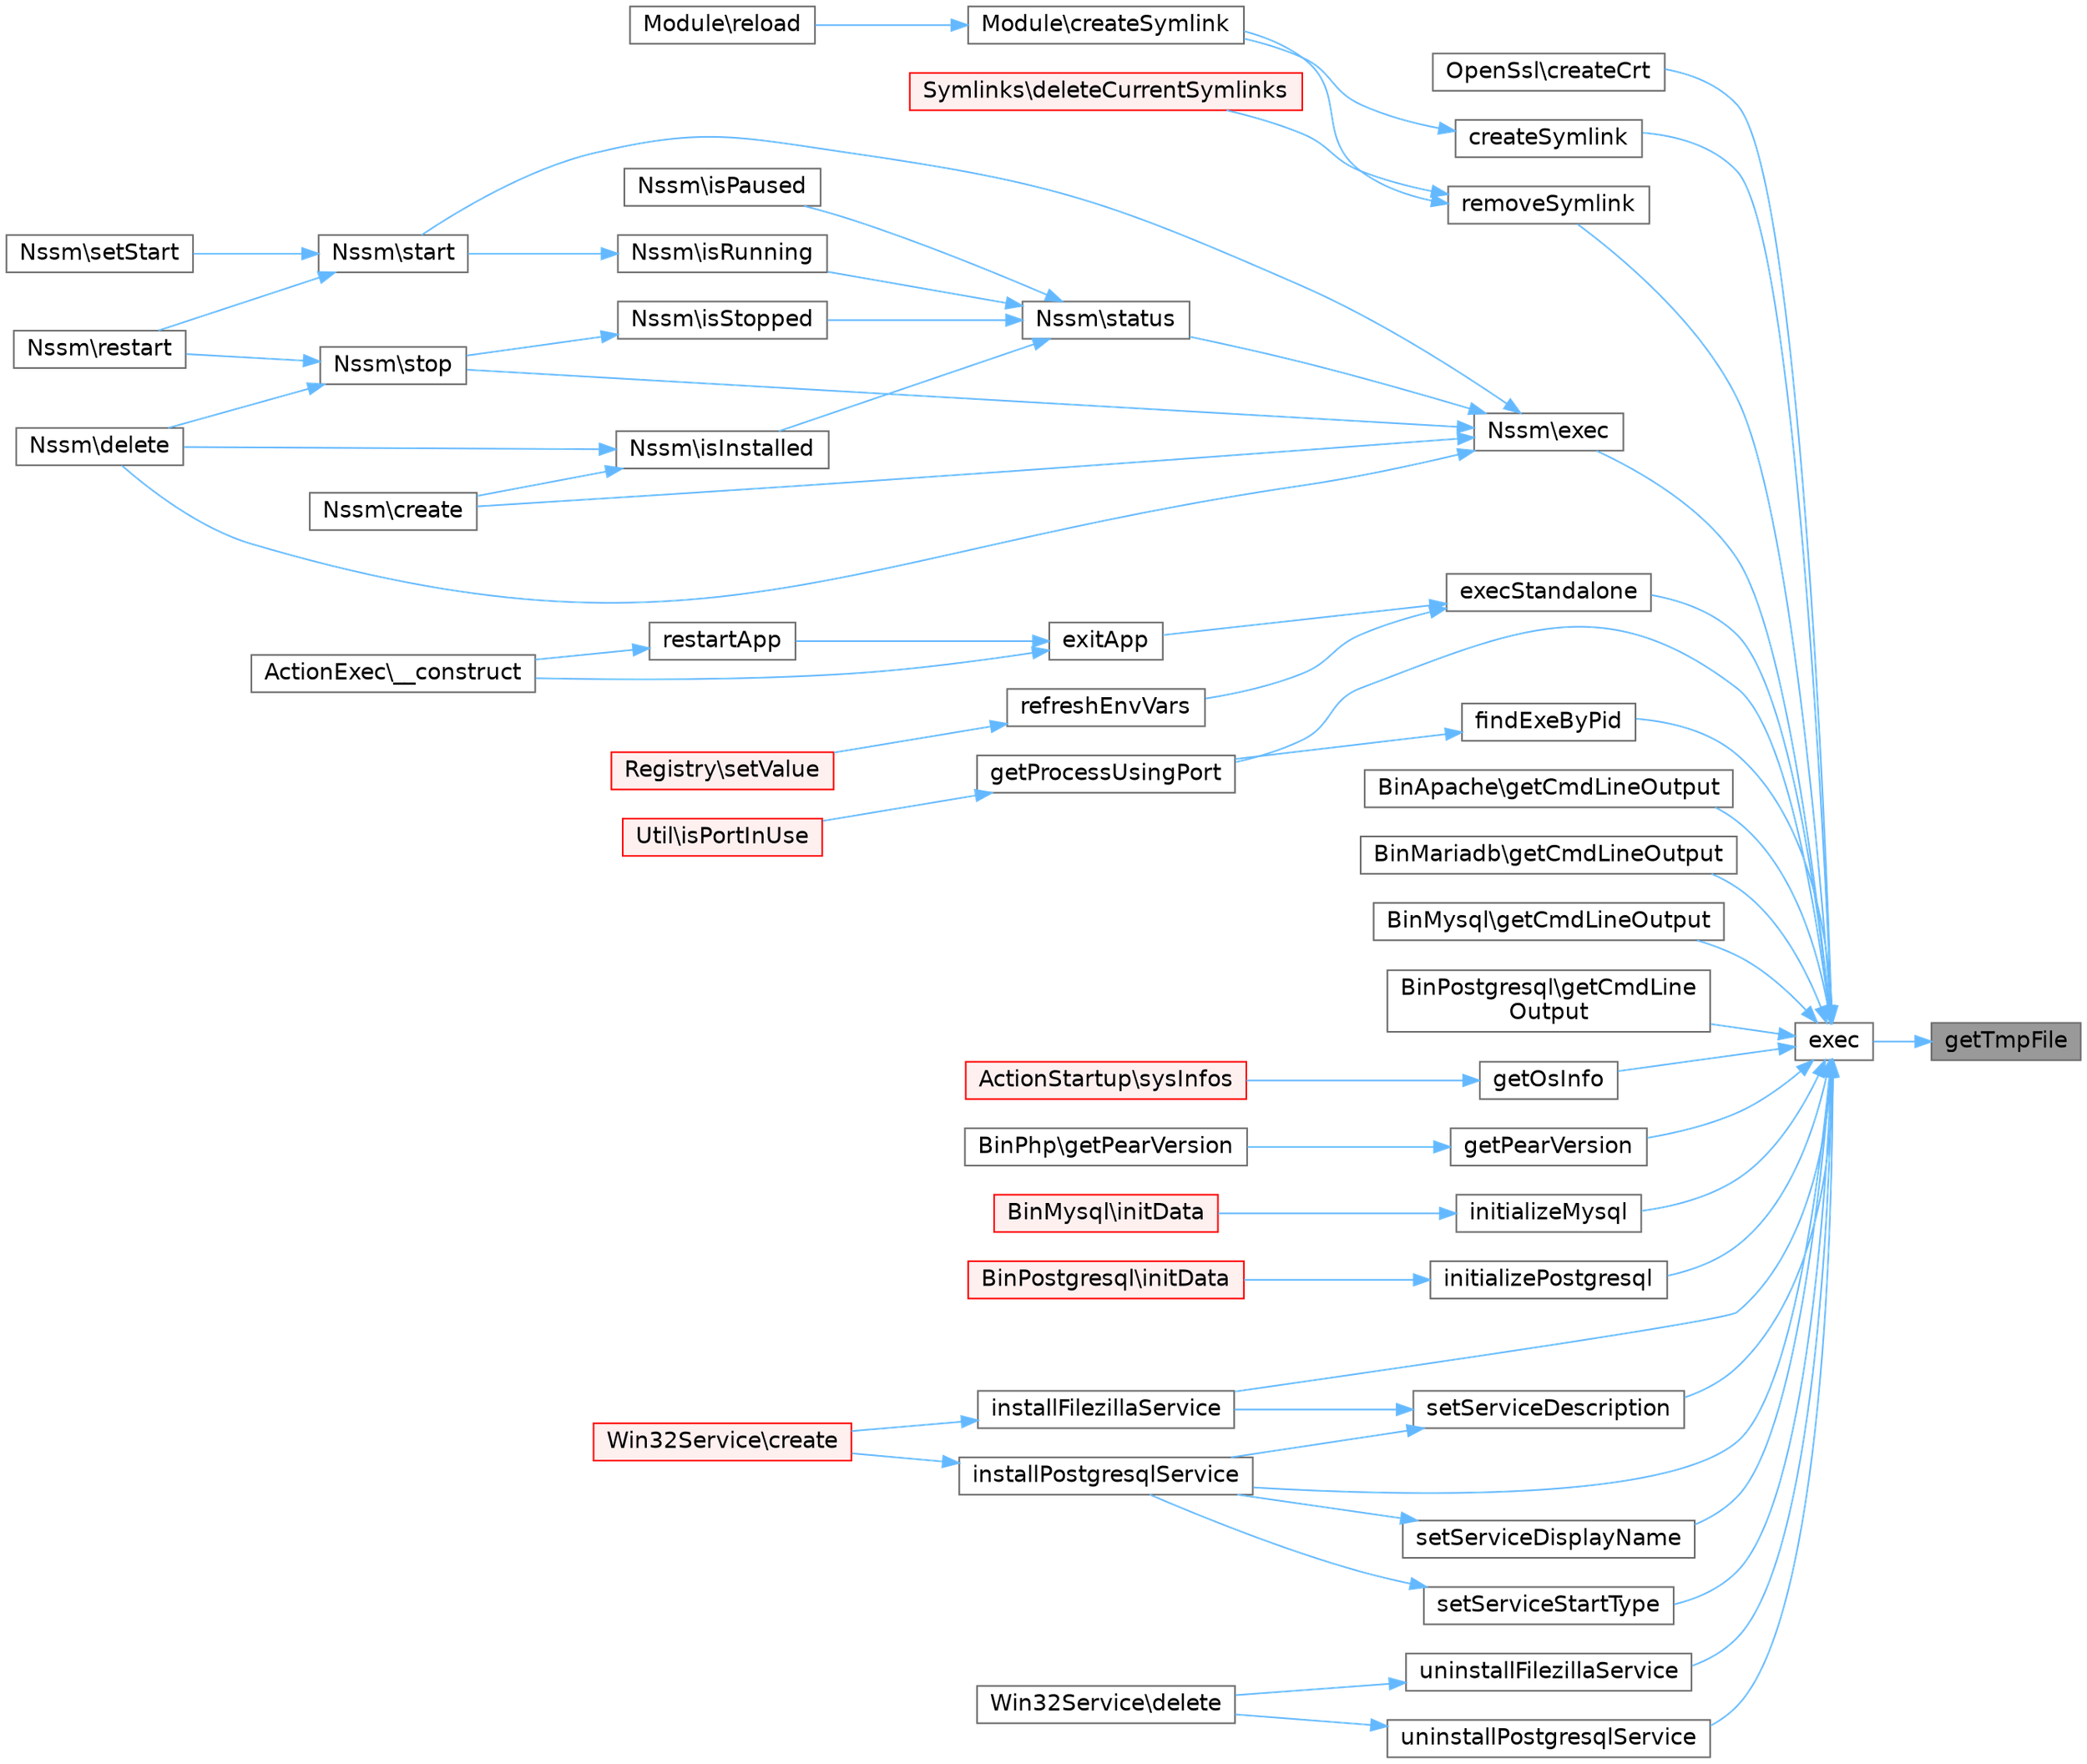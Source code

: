 digraph "getTmpFile"
{
 // LATEX_PDF_SIZE
  bgcolor="transparent";
  edge [fontname=Helvetica,fontsize=14,labelfontname=Helvetica,labelfontsize=14];
  node [fontname=Helvetica,fontsize=14,shape=box,height=0.2,width=0.4];
  rankdir="RL";
  Node1 [id="Node000001",label="getTmpFile",height=0.2,width=0.4,color="gray40", fillcolor="grey60", style="filled", fontcolor="black",tooltip=" "];
  Node1 -> Node2 [id="edge1_Node000001_Node000002",dir="back",color="steelblue1",style="solid",tooltip=" "];
  Node2 [id="Node000002",label="exec",height=0.2,width=0.4,color="grey40", fillcolor="white", style="filled",URL="$da/dbb/classBatch.html#aee2bd91e3b020c299c87d3b9457421cc",tooltip=" "];
  Node2 -> Node3 [id="edge2_Node000002_Node000003",dir="back",color="steelblue1",style="solid",tooltip=" "];
  Node3 [id="Node000003",label="OpenSsl\\createCrt",height=0.2,width=0.4,color="grey40", fillcolor="white", style="filled",URL="$db/d46/classOpenSsl.html#a55abe545574ebe853ae39930a2d84d9e",tooltip=" "];
  Node2 -> Node4 [id="edge3_Node000002_Node000004",dir="back",color="steelblue1",style="solid",tooltip=" "];
  Node4 [id="Node000004",label="createSymlink",height=0.2,width=0.4,color="grey40", fillcolor="white", style="filled",URL="$da/dbb/classBatch.html#ac4b9f1fcd90a2b32cd962376d5734119",tooltip=" "];
  Node4 -> Node5 [id="edge4_Node000004_Node000005",dir="back",color="steelblue1",style="solid",tooltip=" "];
  Node5 [id="Node000005",label="Module\\createSymlink",height=0.2,width=0.4,color="grey40", fillcolor="white", style="filled",URL="$d3/d9c/classModule.html#a3b7d910692a21073c89f0b25218e1f0f",tooltip=" "];
  Node5 -> Node6 [id="edge5_Node000005_Node000006",dir="back",color="steelblue1",style="solid",tooltip=" "];
  Node6 [id="Node000006",label="Module\\reload",height=0.2,width=0.4,color="grey40", fillcolor="white", style="filled",URL="$d3/d9c/classModule.html#abcf741f558ed8382bf163307e1a4e71d",tooltip=" "];
  Node2 -> Node7 [id="edge6_Node000002_Node000007",dir="back",color="steelblue1",style="solid",tooltip=" "];
  Node7 [id="Node000007",label="Nssm\\exec",height=0.2,width=0.4,color="grey40", fillcolor="white", style="filled",URL="$d3/d93/classNssm.html#a7066aa3944351f1f2690682182b0ec07",tooltip=" "];
  Node7 -> Node8 [id="edge7_Node000007_Node000008",dir="back",color="steelblue1",style="solid",tooltip=" "];
  Node8 [id="Node000008",label="Nssm\\create",height=0.2,width=0.4,color="grey40", fillcolor="white", style="filled",URL="$d3/d93/classNssm.html#a435e7d7525d4bcd0ed5e34a469f3adf6",tooltip=" "];
  Node7 -> Node9 [id="edge8_Node000007_Node000009",dir="back",color="steelblue1",style="solid",tooltip=" "];
  Node9 [id="Node000009",label="Nssm\\delete",height=0.2,width=0.4,color="grey40", fillcolor="white", style="filled",URL="$d3/d93/classNssm.html#a13bdffdd926f26b825ea57066334ff01",tooltip=" "];
  Node7 -> Node10 [id="edge9_Node000007_Node000010",dir="back",color="steelblue1",style="solid",tooltip=" "];
  Node10 [id="Node000010",label="Nssm\\start",height=0.2,width=0.4,color="grey40", fillcolor="white", style="filled",URL="$d3/d93/classNssm.html#af8fa59992209e36dccb3eefb0f75531f",tooltip=" "];
  Node10 -> Node11 [id="edge10_Node000010_Node000011",dir="back",color="steelblue1",style="solid",tooltip=" "];
  Node11 [id="Node000011",label="Nssm\\restart",height=0.2,width=0.4,color="grey40", fillcolor="white", style="filled",URL="$d3/d93/classNssm.html#ac8de9e38ce27c87f710dff42a13455cf",tooltip=" "];
  Node10 -> Node12 [id="edge11_Node000010_Node000012",dir="back",color="steelblue1",style="solid",tooltip=" "];
  Node12 [id="Node000012",label="Nssm\\setStart",height=0.2,width=0.4,color="grey40", fillcolor="white", style="filled",URL="$d3/d93/classNssm.html#a07ba918b59084b54116db0a896b27509",tooltip=" "];
  Node7 -> Node13 [id="edge12_Node000007_Node000013",dir="back",color="steelblue1",style="solid",tooltip=" "];
  Node13 [id="Node000013",label="Nssm\\status",height=0.2,width=0.4,color="grey40", fillcolor="white", style="filled",URL="$d3/d93/classNssm.html#a707975ef4ff1104de9ebc7b1c66a194e",tooltip=" "];
  Node13 -> Node14 [id="edge13_Node000013_Node000014",dir="back",color="steelblue1",style="solid",tooltip=" "];
  Node14 [id="Node000014",label="Nssm\\isInstalled",height=0.2,width=0.4,color="grey40", fillcolor="white", style="filled",URL="$d3/d93/classNssm.html#aed5400933aebc8d6b364a68b19664d1f",tooltip=" "];
  Node14 -> Node8 [id="edge14_Node000014_Node000008",dir="back",color="steelblue1",style="solid",tooltip=" "];
  Node14 -> Node9 [id="edge15_Node000014_Node000009",dir="back",color="steelblue1",style="solid",tooltip=" "];
  Node13 -> Node15 [id="edge16_Node000013_Node000015",dir="back",color="steelblue1",style="solid",tooltip=" "];
  Node15 [id="Node000015",label="Nssm\\isPaused",height=0.2,width=0.4,color="grey40", fillcolor="white", style="filled",URL="$d3/d93/classNssm.html#a753c75a39f0c5e861d1eb0083646d9d5",tooltip=" "];
  Node13 -> Node16 [id="edge17_Node000013_Node000016",dir="back",color="steelblue1",style="solid",tooltip=" "];
  Node16 [id="Node000016",label="Nssm\\isRunning",height=0.2,width=0.4,color="grey40", fillcolor="white", style="filled",URL="$d3/d93/classNssm.html#ad7e54aa55e82e9be1428d9fa8eb559a5",tooltip=" "];
  Node16 -> Node10 [id="edge18_Node000016_Node000010",dir="back",color="steelblue1",style="solid",tooltip=" "];
  Node13 -> Node17 [id="edge19_Node000013_Node000017",dir="back",color="steelblue1",style="solid",tooltip=" "];
  Node17 [id="Node000017",label="Nssm\\isStopped",height=0.2,width=0.4,color="grey40", fillcolor="white", style="filled",URL="$d3/d93/classNssm.html#aaf3350830f5be65c2a8521c0c937c73c",tooltip=" "];
  Node17 -> Node18 [id="edge20_Node000017_Node000018",dir="back",color="steelblue1",style="solid",tooltip=" "];
  Node18 [id="Node000018",label="Nssm\\stop",height=0.2,width=0.4,color="grey40", fillcolor="white", style="filled",URL="$d3/d93/classNssm.html#a8b6fc76a620d7557d06e9a11a9ffb509",tooltip=" "];
  Node18 -> Node9 [id="edge21_Node000018_Node000009",dir="back",color="steelblue1",style="solid",tooltip=" "];
  Node18 -> Node11 [id="edge22_Node000018_Node000011",dir="back",color="steelblue1",style="solid",tooltip=" "];
  Node7 -> Node18 [id="edge23_Node000007_Node000018",dir="back",color="steelblue1",style="solid",tooltip=" "];
  Node2 -> Node19 [id="edge24_Node000002_Node000019",dir="back",color="steelblue1",style="solid",tooltip=" "];
  Node19 [id="Node000019",label="execStandalone",height=0.2,width=0.4,color="grey40", fillcolor="white", style="filled",URL="$da/dbb/classBatch.html#a871fd22dab90ef1499e2eae9f2c73377",tooltip=" "];
  Node19 -> Node20 [id="edge25_Node000019_Node000020",dir="back",color="steelblue1",style="solid",tooltip=" "];
  Node20 [id="Node000020",label="exitApp",height=0.2,width=0.4,color="grey40", fillcolor="white", style="filled",URL="$da/dbb/classBatch.html#aca27f962f806f8bce07383b0b0b60a39",tooltip=" "];
  Node20 -> Node21 [id="edge26_Node000020_Node000021",dir="back",color="steelblue1",style="solid",tooltip=" "];
  Node21 [id="Node000021",label="ActionExec\\__construct",height=0.2,width=0.4,color="grey40", fillcolor="white", style="filled",URL="$db/d8f/classActionExec.html#a57b60b4976a2c5d1e40f2d11aa72aa7d",tooltip=" "];
  Node20 -> Node22 [id="edge27_Node000020_Node000022",dir="back",color="steelblue1",style="solid",tooltip=" "];
  Node22 [id="Node000022",label="restartApp",height=0.2,width=0.4,color="grey40", fillcolor="white", style="filled",URL="$da/dbb/classBatch.html#aec4e90053a1b80c468077e8f76544b8f",tooltip=" "];
  Node22 -> Node21 [id="edge28_Node000022_Node000021",dir="back",color="steelblue1",style="solid",tooltip=" "];
  Node19 -> Node23 [id="edge29_Node000019_Node000023",dir="back",color="steelblue1",style="solid",tooltip=" "];
  Node23 [id="Node000023",label="refreshEnvVars",height=0.2,width=0.4,color="grey40", fillcolor="white", style="filled",URL="$da/dbb/classBatch.html#aa8268b8c76a2192b53246868f9d8676f",tooltip=" "];
  Node23 -> Node24 [id="edge30_Node000023_Node000024",dir="back",color="steelblue1",style="solid",tooltip=" "];
  Node24 [id="Node000024",label="Registry\\setValue",height=0.2,width=0.4,color="red", fillcolor="#FFF0F0", style="filled",URL="$db/d0d/classRegistry.html#a9050261e000314acbf283becdf1a610b",tooltip=" "];
  Node2 -> Node28 [id="edge31_Node000002_Node000028",dir="back",color="steelblue1",style="solid",tooltip=" "];
  Node28 [id="Node000028",label="findExeByPid",height=0.2,width=0.4,color="grey40", fillcolor="white", style="filled",URL="$da/dbb/classBatch.html#affa163da5118bee1ebaf70e3f5605114",tooltip=" "];
  Node28 -> Node29 [id="edge32_Node000028_Node000029",dir="back",color="steelblue1",style="solid",tooltip=" "];
  Node29 [id="Node000029",label="getProcessUsingPort",height=0.2,width=0.4,color="grey40", fillcolor="white", style="filled",URL="$da/dbb/classBatch.html#a81b09a654f73c8954934b6202a480c47",tooltip=" "];
  Node29 -> Node30 [id="edge33_Node000029_Node000030",dir="back",color="steelblue1",style="solid",tooltip=" "];
  Node30 [id="Node000030",label="Util\\isPortInUse",height=0.2,width=0.4,color="red", fillcolor="#FFF0F0", style="filled",URL="$d6/de4/classUtil.html#a997ef76d56e91536a41ef5735682cf73",tooltip=" "];
  Node2 -> Node50 [id="edge34_Node000002_Node000050",dir="back",color="steelblue1",style="solid",tooltip=" "];
  Node50 [id="Node000050",label="BinApache\\getCmdLineOutput",height=0.2,width=0.4,color="grey40", fillcolor="white", style="filled",URL="$d9/d6c/classBinApache.html#a57b46970f89977bc5f86f5283523c6e4",tooltip=" "];
  Node2 -> Node51 [id="edge35_Node000002_Node000051",dir="back",color="steelblue1",style="solid",tooltip=" "];
  Node51 [id="Node000051",label="BinMariadb\\getCmdLineOutput",height=0.2,width=0.4,color="grey40", fillcolor="white", style="filled",URL="$d4/d8f/classBinMariadb.html#a57b46970f89977bc5f86f5283523c6e4",tooltip=" "];
  Node2 -> Node52 [id="edge36_Node000002_Node000052",dir="back",color="steelblue1",style="solid",tooltip=" "];
  Node52 [id="Node000052",label="BinMysql\\getCmdLineOutput",height=0.2,width=0.4,color="grey40", fillcolor="white", style="filled",URL="$d6/d88/classBinMysql.html#a57b46970f89977bc5f86f5283523c6e4",tooltip=" "];
  Node2 -> Node53 [id="edge37_Node000002_Node000053",dir="back",color="steelblue1",style="solid",tooltip=" "];
  Node53 [id="Node000053",label="BinPostgresql\\getCmdLine\lOutput",height=0.2,width=0.4,color="grey40", fillcolor="white", style="filled",URL="$dc/db9/classBinPostgresql.html#a57b46970f89977bc5f86f5283523c6e4",tooltip=" "];
  Node2 -> Node54 [id="edge38_Node000002_Node000054",dir="back",color="steelblue1",style="solid",tooltip=" "];
  Node54 [id="Node000054",label="getOsInfo",height=0.2,width=0.4,color="grey40", fillcolor="white", style="filled",URL="$da/dbb/classBatch.html#acb64073a1268b459e5b303c71e9b52b3",tooltip=" "];
  Node54 -> Node55 [id="edge39_Node000054_Node000055",dir="back",color="steelblue1",style="solid",tooltip=" "];
  Node55 [id="Node000055",label="ActionStartup\\sysInfos",height=0.2,width=0.4,color="red", fillcolor="#FFF0F0", style="filled",URL="$d1/db8/classActionStartup.html#a333745edd5a01a42f6ead886fc34ea9d",tooltip=" "];
  Node2 -> Node56 [id="edge40_Node000002_Node000056",dir="back",color="steelblue1",style="solid",tooltip=" "];
  Node56 [id="Node000056",label="getPearVersion",height=0.2,width=0.4,color="grey40", fillcolor="white", style="filled",URL="$da/dbb/classBatch.html#adf55f7b8d0fe647b57ada791ee9eb414",tooltip=" "];
  Node56 -> Node57 [id="edge41_Node000056_Node000057",dir="back",color="steelblue1",style="solid",tooltip=" "];
  Node57 [id="Node000057",label="BinPhp\\getPearVersion",height=0.2,width=0.4,color="grey40", fillcolor="white", style="filled",URL="$dc/db3/classBinPhp.html#af5327abfcb89f70136991ce3bce70ead",tooltip=" "];
  Node2 -> Node29 [id="edge42_Node000002_Node000029",dir="back",color="steelblue1",style="solid",tooltip=" "];
  Node2 -> Node58 [id="edge43_Node000002_Node000058",dir="back",color="steelblue1",style="solid",tooltip=" "];
  Node58 [id="Node000058",label="initializeMysql",height=0.2,width=0.4,color="grey40", fillcolor="white", style="filled",URL="$da/dbb/classBatch.html#ab770ebd59c187f7d798546c4171ca91e",tooltip=" "];
  Node58 -> Node59 [id="edge44_Node000058_Node000059",dir="back",color="steelblue1",style="solid",tooltip=" "];
  Node59 [id="Node000059",label="BinMysql\\initData",height=0.2,width=0.4,color="red", fillcolor="#FFF0F0", style="filled",URL="$d6/d88/classBinMysql.html#aa05a4373abe82c67a1f6812ef28800ff",tooltip=" "];
  Node2 -> Node62 [id="edge45_Node000002_Node000062",dir="back",color="steelblue1",style="solid",tooltip=" "];
  Node62 [id="Node000062",label="initializePostgresql",height=0.2,width=0.4,color="grey40", fillcolor="white", style="filled",URL="$da/dbb/classBatch.html#a7e2bd3172f8a3f58d079810cf9e8e275",tooltip=" "];
  Node62 -> Node63 [id="edge46_Node000062_Node000063",dir="back",color="steelblue1",style="solid",tooltip=" "];
  Node63 [id="Node000063",label="BinPostgresql\\initData",height=0.2,width=0.4,color="red", fillcolor="#FFF0F0", style="filled",URL="$dc/db9/classBinPostgresql.html#a39eaff72da8a04ade377c086ddc3e0a3",tooltip=" "];
  Node2 -> Node66 [id="edge47_Node000002_Node000066",dir="back",color="steelblue1",style="solid",tooltip=" "];
  Node66 [id="Node000066",label="installFilezillaService",height=0.2,width=0.4,color="grey40", fillcolor="white", style="filled",URL="$da/dbb/classBatch.html#af07347734a89c0b4a44625a66edc42b9",tooltip=" "];
  Node66 -> Node67 [id="edge48_Node000066_Node000067",dir="back",color="steelblue1",style="solid",tooltip=" "];
  Node67 [id="Node000067",label="Win32Service\\create",height=0.2,width=0.4,color="red", fillcolor="#FFF0F0", style="filled",URL="$df/d28/classWin32Service.html#a435e7d7525d4bcd0ed5e34a469f3adf6",tooltip=" "];
  Node2 -> Node69 [id="edge49_Node000002_Node000069",dir="back",color="steelblue1",style="solid",tooltip=" "];
  Node69 [id="Node000069",label="installPostgresqlService",height=0.2,width=0.4,color="grey40", fillcolor="white", style="filled",URL="$da/dbb/classBatch.html#a555380c1f19c982d5d9d5531560c0d81",tooltip=" "];
  Node69 -> Node67 [id="edge50_Node000069_Node000067",dir="back",color="steelblue1",style="solid",tooltip=" "];
  Node2 -> Node70 [id="edge51_Node000002_Node000070",dir="back",color="steelblue1",style="solid",tooltip=" "];
  Node70 [id="Node000070",label="removeSymlink",height=0.2,width=0.4,color="grey40", fillcolor="white", style="filled",URL="$da/dbb/classBatch.html#a29c82fdf9d8440ef7545562475163d55",tooltip=" "];
  Node70 -> Node5 [id="edge52_Node000070_Node000005",dir="back",color="steelblue1",style="solid",tooltip=" "];
  Node70 -> Node71 [id="edge53_Node000070_Node000071",dir="back",color="steelblue1",style="solid",tooltip=" "];
  Node71 [id="Node000071",label="Symlinks\\deleteCurrentSymlinks",height=0.2,width=0.4,color="red", fillcolor="#FFF0F0", style="filled",URL="$de/db3/classSymlinks.html#a481e5161d8483e116769511960d5ac41",tooltip=" "];
  Node2 -> Node73 [id="edge54_Node000002_Node000073",dir="back",color="steelblue1",style="solid",tooltip=" "];
  Node73 [id="Node000073",label="setServiceDescription",height=0.2,width=0.4,color="grey40", fillcolor="white", style="filled",URL="$da/dbb/classBatch.html#acda0b6404dd20579381b751d3d4af707",tooltip=" "];
  Node73 -> Node66 [id="edge55_Node000073_Node000066",dir="back",color="steelblue1",style="solid",tooltip=" "];
  Node73 -> Node69 [id="edge56_Node000073_Node000069",dir="back",color="steelblue1",style="solid",tooltip=" "];
  Node2 -> Node74 [id="edge57_Node000002_Node000074",dir="back",color="steelblue1",style="solid",tooltip=" "];
  Node74 [id="Node000074",label="setServiceDisplayName",height=0.2,width=0.4,color="grey40", fillcolor="white", style="filled",URL="$da/dbb/classBatch.html#a8c13852b90e417cdf3f92019cc4b8bc0",tooltip=" "];
  Node74 -> Node69 [id="edge58_Node000074_Node000069",dir="back",color="steelblue1",style="solid",tooltip=" "];
  Node2 -> Node75 [id="edge59_Node000002_Node000075",dir="back",color="steelblue1",style="solid",tooltip=" "];
  Node75 [id="Node000075",label="setServiceStartType",height=0.2,width=0.4,color="grey40", fillcolor="white", style="filled",URL="$da/dbb/classBatch.html#a8eaf1384680cf871cbf27b360fd24868",tooltip=" "];
  Node75 -> Node69 [id="edge60_Node000075_Node000069",dir="back",color="steelblue1",style="solid",tooltip=" "];
  Node2 -> Node76 [id="edge61_Node000002_Node000076",dir="back",color="steelblue1",style="solid",tooltip=" "];
  Node76 [id="Node000076",label="uninstallFilezillaService",height=0.2,width=0.4,color="grey40", fillcolor="white", style="filled",URL="$da/dbb/classBatch.html#a00546aed3563396c7dae024d27507b5b",tooltip=" "];
  Node76 -> Node77 [id="edge62_Node000076_Node000077",dir="back",color="steelblue1",style="solid",tooltip=" "];
  Node77 [id="Node000077",label="Win32Service\\delete",height=0.2,width=0.4,color="grey40", fillcolor="white", style="filled",URL="$df/d28/classWin32Service.html#a13bdffdd926f26b825ea57066334ff01",tooltip=" "];
  Node2 -> Node78 [id="edge63_Node000002_Node000078",dir="back",color="steelblue1",style="solid",tooltip=" "];
  Node78 [id="Node000078",label="uninstallPostgresqlService",height=0.2,width=0.4,color="grey40", fillcolor="white", style="filled",URL="$da/dbb/classBatch.html#a9879dc655ec1eb634f8047379c5f81a9",tooltip=" "];
  Node78 -> Node77 [id="edge64_Node000078_Node000077",dir="back",color="steelblue1",style="solid",tooltip=" "];
}
